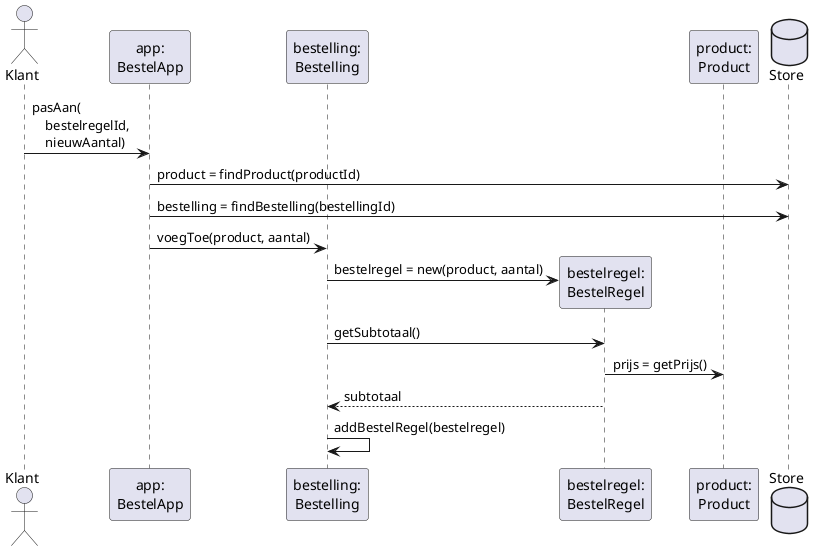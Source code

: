 @startuml

actor "Klant" as klant
participant "app:\nBestelApp" as app
participant "bestelling:\nBestelling" as bestelling
participant "bestelregel:\nBestelRegel" as bestelregel
participant "product:\nProduct" as product
database Store

klant -> app: pasAan(\n\
    bestelregelId, \n\
    nieuwAantal)
app -> Store: product = findProduct(productId)
app -> Store: bestelling = findBestelling(bestellingId)
app -> bestelling: voegToe(product, aantal)
bestelling -> bestelregel **: bestelregel = new(product, aantal)
bestelling -> bestelregel: getSubtotaal()
bestelregel -> product: prijs = getPrijs()
bestelling <-- bestelregel: subtotaal

bestelling -> bestelling: addBestelRegel(bestelregel)
@enduml